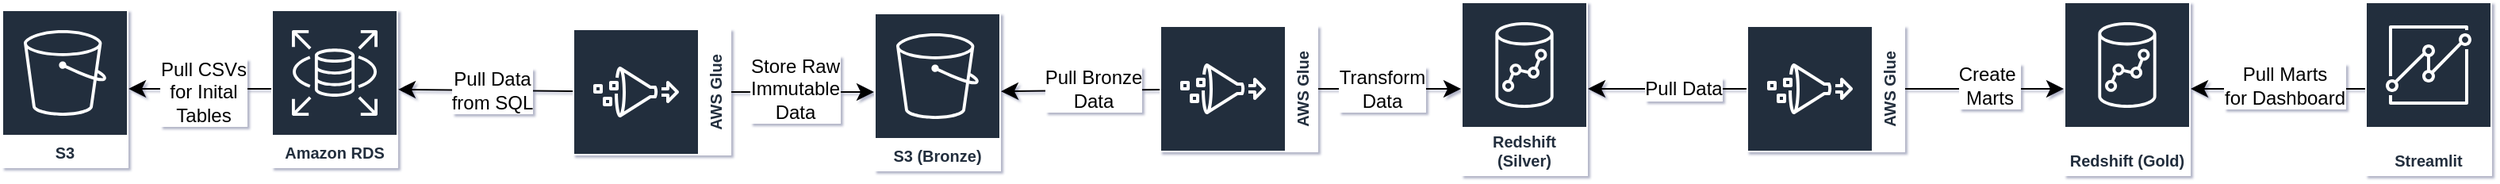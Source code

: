 <mxfile version="28.1.2">
  <diagram name="Page-1" id="kWilNoaUwn7FJbUgOTQF">
    <mxGraphModel dx="2042" dy="1247" grid="1" gridSize="10" guides="1" tooltips="1" connect="1" arrows="1" fold="1" page="1" pageScale="1" pageWidth="850" pageHeight="1100" background="#FFFFFF" math="0" shadow="1">
      <root>
        <mxCell id="0" />
        <mxCell id="1" parent="0" />
        <mxCell id="vQsZXTqjtYqUCwlxwALo-82" style="edgeStyle=none;curved=1;rounded=1;orthogonalLoop=1;jettySize=auto;html=1;fontSize=12;startSize=8;endSize=8;" parent="1" source="vQsZXTqjtYqUCwlxwALo-94" target="vQsZXTqjtYqUCwlxwALo-75" edge="1">
          <mxGeometry relative="1" as="geometry">
            <mxPoint x="370" y="208" as="sourcePoint" />
          </mxGeometry>
        </mxCell>
        <mxCell id="vQsZXTqjtYqUCwlxwALo-89" value="Pull Data&lt;br&gt;from SQL" style="edgeLabel;html=1;align=center;verticalAlign=middle;resizable=0;points=[];fontSize=12;rounded=1;" parent="vQsZXTqjtYqUCwlxwALo-82" vertex="1" connectable="0">
          <mxGeometry x="0.174" y="-2" relative="1" as="geometry">
            <mxPoint x="13" y="2" as="offset" />
          </mxGeometry>
        </mxCell>
        <mxCell id="vQsZXTqjtYqUCwlxwALo-83" style="edgeStyle=none;curved=1;rounded=1;orthogonalLoop=1;jettySize=auto;html=1;fontSize=12;startSize=8;endSize=8;" parent="1" source="vQsZXTqjtYqUCwlxwALo-74" target="vQsZXTqjtYqUCwlxwALo-78" edge="1">
          <mxGeometry relative="1" as="geometry" />
        </mxCell>
        <mxCell id="vQsZXTqjtYqUCwlxwALo-90" value="Transform&lt;br&gt;Data" style="edgeLabel;html=1;align=center;verticalAlign=middle;resizable=0;points=[];fontSize=12;rounded=1;" parent="vQsZXTqjtYqUCwlxwALo-83" vertex="1" connectable="0">
          <mxGeometry x="0.067" y="3" relative="1" as="geometry">
            <mxPoint x="-8" y="3" as="offset" />
          </mxGeometry>
        </mxCell>
        <mxCell id="vQsZXTqjtYqUCwlxwALo-99" value="" style="edgeStyle=none;curved=1;rounded=1;orthogonalLoop=1;jettySize=auto;html=1;fontSize=12;startSize=8;endSize=8;" parent="1" source="vQsZXTqjtYqUCwlxwALo-74" target="vQsZXTqjtYqUCwlxwALo-97" edge="1">
          <mxGeometry relative="1" as="geometry" />
        </mxCell>
        <mxCell id="vQsZXTqjtYqUCwlxwALo-101" value="Pull Bronze&lt;br&gt;Data" style="edgeLabel;html=1;align=center;verticalAlign=middle;resizable=0;points=[];fontSize=12;rounded=1;" parent="vQsZXTqjtYqUCwlxwALo-99" vertex="1" connectable="0">
          <mxGeometry x="-0.16" y="-1" relative="1" as="geometry">
            <mxPoint as="offset" />
          </mxGeometry>
        </mxCell>
        <mxCell id="vQsZXTqjtYqUCwlxwALo-74" value="AWS Glue" style="sketch=0;outlineConnect=0;fontColor=#232F3E;gradientColor=none;strokeColor=#ffffff;fillColor=#232F3E;dashed=0;verticalLabelPosition=middle;verticalAlign=bottom;align=center;html=1;whiteSpace=wrap;fontSize=10;fontStyle=1;spacing=3;shape=mxgraph.aws4.productIcon;prIcon=mxgraph.aws4.glue;rounded=1;rotation=-90;" parent="1" vertex="1">
          <mxGeometry x="780" y="158" width="80" height="100" as="geometry" />
        </mxCell>
        <mxCell id="vQsZXTqjtYqUCwlxwALo-81" style="edgeStyle=none;curved=1;rounded=1;orthogonalLoop=1;jettySize=auto;html=1;fontSize=12;startSize=8;endSize=8;" parent="1" source="vQsZXTqjtYqUCwlxwALo-75" target="vQsZXTqjtYqUCwlxwALo-77" edge="1">
          <mxGeometry relative="1" as="geometry" />
        </mxCell>
        <mxCell id="vQsZXTqjtYqUCwlxwALo-88" value="Pull CSVs&lt;br&gt;for Inital &lt;br&gt;Tables" style="edgeLabel;html=1;align=center;verticalAlign=middle;resizable=0;points=[];fontSize=12;rounded=1;" parent="vQsZXTqjtYqUCwlxwALo-81" vertex="1" connectable="0">
          <mxGeometry x="-0.048" y="2" relative="1" as="geometry">
            <mxPoint as="offset" />
          </mxGeometry>
        </mxCell>
        <mxCell id="vQsZXTqjtYqUCwlxwALo-75" value="Amazon RDS" style="sketch=0;outlineConnect=0;fontColor=#232F3E;gradientColor=none;strokeColor=#ffffff;fillColor=#232F3E;dashed=0;verticalLabelPosition=middle;verticalAlign=bottom;align=center;html=1;whiteSpace=wrap;fontSize=10;fontStyle=1;spacing=3;shape=mxgraph.aws4.productIcon;prIcon=mxgraph.aws4.rds;rounded=1;" parent="1" vertex="1">
          <mxGeometry x="210" y="158" width="80" height="100" as="geometry" />
        </mxCell>
        <mxCell id="vQsZXTqjtYqUCwlxwALo-77" value="S3" style="sketch=0;outlineConnect=0;fontColor=#232F3E;gradientColor=none;strokeColor=#ffffff;fillColor=#232F3E;dashed=0;verticalLabelPosition=middle;verticalAlign=bottom;align=center;html=1;whiteSpace=wrap;fontSize=10;fontStyle=1;spacing=3;shape=mxgraph.aws4.productIcon;prIcon=mxgraph.aws4.s3;rounded=1;" parent="1" vertex="1">
          <mxGeometry x="40" y="158" width="80" height="100" as="geometry" />
        </mxCell>
        <mxCell id="vQsZXTqjtYqUCwlxwALo-78" value="Redshift (Silver)" style="sketch=0;outlineConnect=0;fontColor=#232F3E;gradientColor=none;strokeColor=#ffffff;fillColor=#232F3E;dashed=0;verticalLabelPosition=middle;verticalAlign=bottom;align=center;html=1;whiteSpace=wrap;fontSize=10;fontStyle=1;spacing=3;shape=mxgraph.aws4.productIcon;prIcon=mxgraph.aws4.redshift;rounded=1;" parent="1" vertex="1">
          <mxGeometry x="960" y="153" width="80" height="110" as="geometry" />
        </mxCell>
        <mxCell id="vQsZXTqjtYqUCwlxwALo-87" style="edgeStyle=none;curved=1;rounded=1;orthogonalLoop=1;jettySize=auto;html=1;fontSize=12;startSize=8;endSize=8;" parent="1" source="vQsZXTqjtYqUCwlxwALo-79" target="vQsZXTqjtYqUCwlxwALo-84" edge="1">
          <mxGeometry relative="1" as="geometry" />
        </mxCell>
        <mxCell id="vQsZXTqjtYqUCwlxwALo-93" value="Pull Marts&lt;br&gt;for Dashboard" style="edgeLabel;html=1;align=center;verticalAlign=middle;resizable=0;points=[];fontSize=12;rounded=1;" parent="vQsZXTqjtYqUCwlxwALo-87" vertex="1" connectable="0">
          <mxGeometry x="-0.061" y="-2" relative="1" as="geometry">
            <mxPoint as="offset" />
          </mxGeometry>
        </mxCell>
        <mxCell id="vQsZXTqjtYqUCwlxwALo-79" value="Streamlit" style="sketch=0;outlineConnect=0;fontColor=#232F3E;gradientColor=none;strokeColor=#ffffff;fillColor=#232F3E;dashed=0;verticalLabelPosition=middle;verticalAlign=bottom;align=center;html=1;whiteSpace=wrap;fontSize=10;fontStyle=1;spacing=3;shape=mxgraph.aws4.productIcon;prIcon=mxgraph.aws4.quicksight;rounded=1;" parent="1" vertex="1">
          <mxGeometry x="1530" y="153" width="80" height="110" as="geometry" />
        </mxCell>
        <mxCell id="vQsZXTqjtYqUCwlxwALo-85" value="" style="edgeStyle=none;curved=1;rounded=1;orthogonalLoop=1;jettySize=auto;html=1;fontSize=12;startSize=8;endSize=8;" parent="1" source="vQsZXTqjtYqUCwlxwALo-80" target="vQsZXTqjtYqUCwlxwALo-78" edge="1">
          <mxGeometry relative="1" as="geometry" />
        </mxCell>
        <mxCell id="vQsZXTqjtYqUCwlxwALo-91" value="Pull Data" style="edgeLabel;html=1;align=center;verticalAlign=middle;resizable=0;points=[];fontSize=12;rounded=1;" parent="vQsZXTqjtYqUCwlxwALo-85" vertex="1" connectable="0">
          <mxGeometry x="-0.277" y="-1" relative="1" as="geometry">
            <mxPoint x="-4" y="1" as="offset" />
          </mxGeometry>
        </mxCell>
        <mxCell id="vQsZXTqjtYqUCwlxwALo-86" value="" style="edgeStyle=none;curved=1;rounded=1;orthogonalLoop=1;jettySize=auto;html=1;fontSize=12;startSize=8;endSize=8;" parent="1" source="vQsZXTqjtYqUCwlxwALo-80" target="vQsZXTqjtYqUCwlxwALo-84" edge="1">
          <mxGeometry relative="1" as="geometry" />
        </mxCell>
        <mxCell id="vQsZXTqjtYqUCwlxwALo-92" value="Create&amp;nbsp;&lt;div&gt;Marts&lt;/div&gt;" style="edgeLabel;html=1;align=center;verticalAlign=middle;resizable=0;points=[];fontSize=12;rounded=1;" parent="vQsZXTqjtYqUCwlxwALo-86" vertex="1" connectable="0">
          <mxGeometry x="0.05" y="2" relative="1" as="geometry">
            <mxPoint as="offset" />
          </mxGeometry>
        </mxCell>
        <mxCell id="vQsZXTqjtYqUCwlxwALo-80" value="AWS Glue" style="sketch=0;outlineConnect=0;fontColor=#232F3E;gradientColor=none;strokeColor=#ffffff;fillColor=#232F3E;dashed=0;verticalLabelPosition=middle;verticalAlign=bottom;align=center;html=1;whiteSpace=wrap;fontSize=10;fontStyle=1;spacing=3;shape=mxgraph.aws4.productIcon;prIcon=mxgraph.aws4.glue;rounded=1;rotation=-90;" parent="1" vertex="1">
          <mxGeometry x="1150" y="158" width="80" height="100" as="geometry" />
        </mxCell>
        <mxCell id="vQsZXTqjtYqUCwlxwALo-84" value="Redshift (Gold)" style="sketch=0;outlineConnect=0;fontColor=#232F3E;gradientColor=none;strokeColor=#ffffff;fillColor=#232F3E;dashed=0;verticalLabelPosition=middle;verticalAlign=bottom;align=center;html=1;whiteSpace=wrap;fontSize=10;fontStyle=1;spacing=3;shape=mxgraph.aws4.productIcon;prIcon=mxgraph.aws4.redshift;rounded=1;" parent="1" vertex="1">
          <mxGeometry x="1340" y="153" width="80" height="110" as="geometry" />
        </mxCell>
        <mxCell id="vQsZXTqjtYqUCwlxwALo-98" value="" style="edgeStyle=none;curved=1;rounded=1;orthogonalLoop=1;jettySize=auto;html=1;fontSize=12;startSize=8;endSize=8;" parent="1" source="vQsZXTqjtYqUCwlxwALo-94" target="vQsZXTqjtYqUCwlxwALo-97" edge="1">
          <mxGeometry relative="1" as="geometry" />
        </mxCell>
        <mxCell id="vQsZXTqjtYqUCwlxwALo-100" value="Store Raw&lt;br&gt;Immutable&lt;br&gt;Data" style="edgeLabel;html=1;align=center;verticalAlign=middle;resizable=0;points=[];fontSize=12;rounded=1;" parent="vQsZXTqjtYqUCwlxwALo-98" vertex="1" connectable="0">
          <mxGeometry x="0.27" y="2" relative="1" as="geometry">
            <mxPoint x="-17" as="offset" />
          </mxGeometry>
        </mxCell>
        <mxCell id="vQsZXTqjtYqUCwlxwALo-94" value="AWS Glue" style="sketch=0;outlineConnect=0;fontColor=#232F3E;gradientColor=none;strokeColor=#ffffff;fillColor=#232F3E;dashed=0;verticalLabelPosition=middle;verticalAlign=bottom;align=center;html=1;whiteSpace=wrap;fontSize=10;fontStyle=1;spacing=3;shape=mxgraph.aws4.productIcon;prIcon=mxgraph.aws4.glue;rounded=1;rotation=-90;" parent="1" vertex="1">
          <mxGeometry x="410" y="160" width="80" height="100" as="geometry" />
        </mxCell>
        <mxCell id="vQsZXTqjtYqUCwlxwALo-97" value="S3 (Bronze)" style="sketch=0;outlineConnect=0;fontColor=#232F3E;gradientColor=none;strokeColor=#ffffff;fillColor=#232F3E;dashed=0;verticalLabelPosition=middle;verticalAlign=bottom;align=center;html=1;whiteSpace=wrap;fontSize=10;fontStyle=1;spacing=3;shape=mxgraph.aws4.productIcon;prIcon=mxgraph.aws4.s3;rounded=1;" parent="1" vertex="1">
          <mxGeometry x="590" y="160" width="80" height="100" as="geometry" />
        </mxCell>
      </root>
    </mxGraphModel>
  </diagram>
</mxfile>
